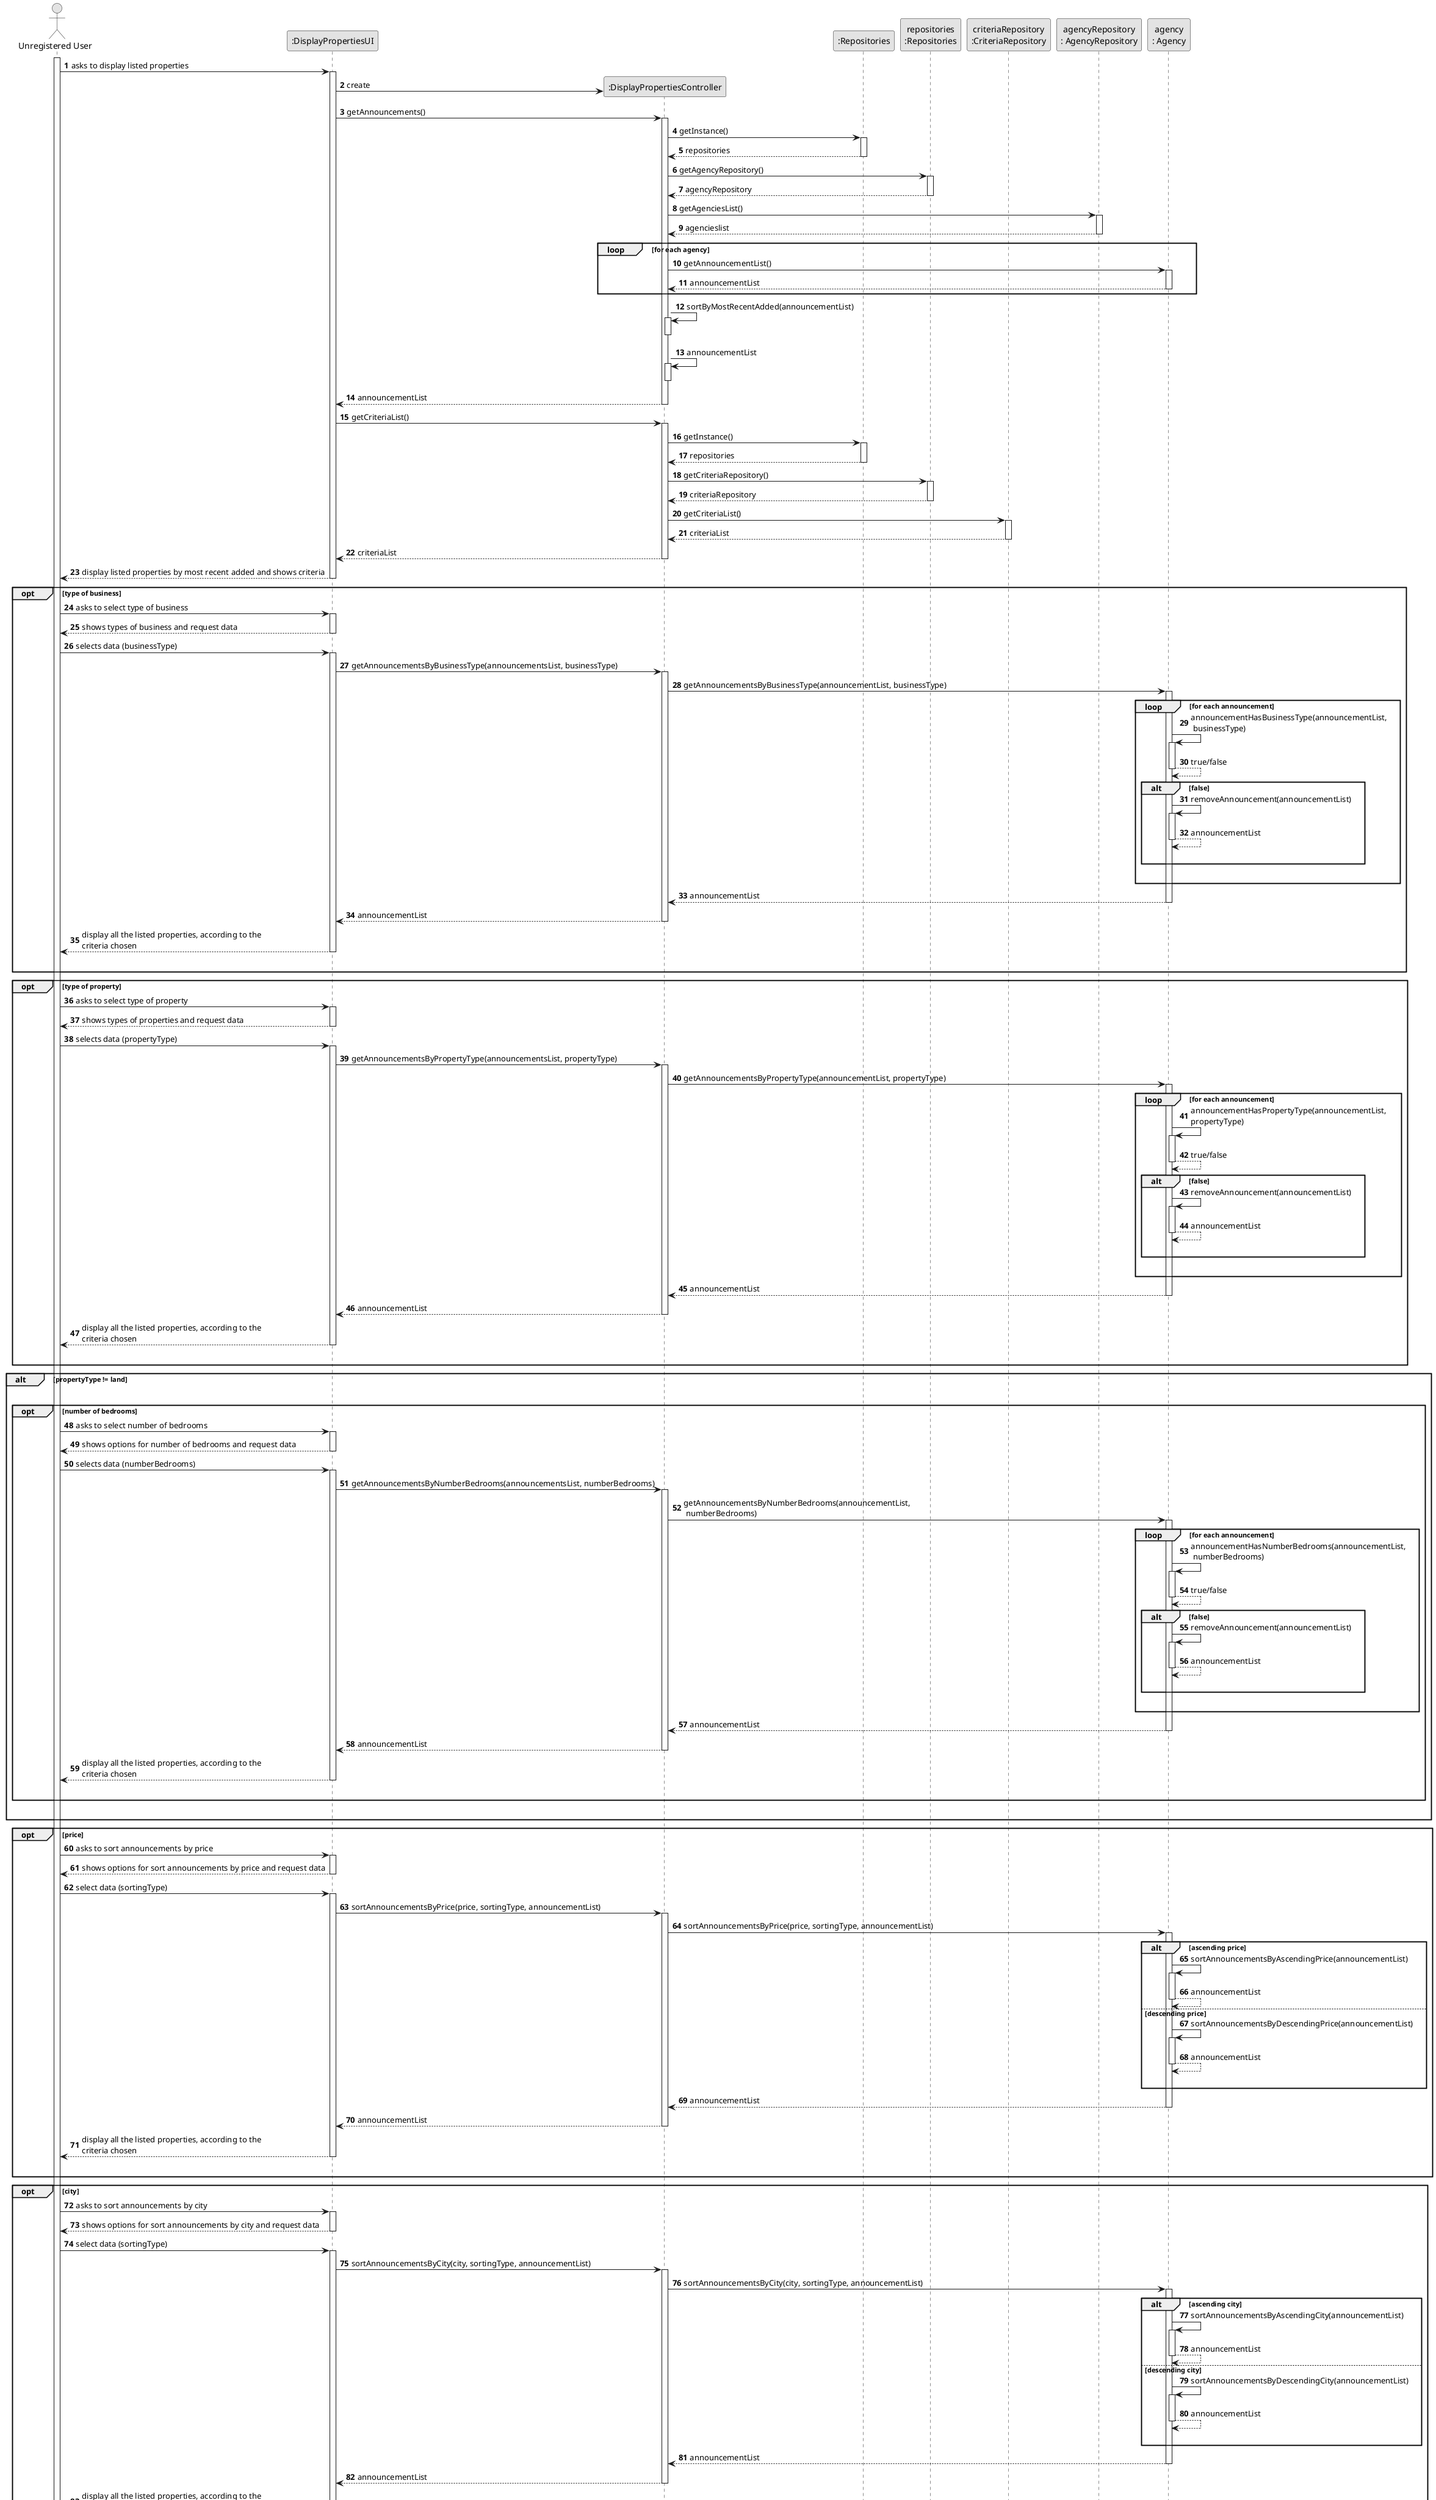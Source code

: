 @startuml
skinparam monochrome true
skinparam packageStyle rectangle
skinparam shadowing false

autonumber

'hide footbox
actor "Unregistered User" as User
participant ":DisplayPropertiesUI" as UI
participant ":DisplayPropertiesController" as CTRL
participant ":Repositories" as RepositorySingleton
participant "repositories\n:Repositories" as PLAT
participant "criteriaRepository\n:CriteriaRepository" as CRITERIAREP
participant "agencyRepository\n: AgencyRepository" as AGENCYREP
participant "agency\n: Agency" as AGENCY


activate User

    User -> UI : asks to display listed properties
    activate UI

    UI -> CTRL** : create

    UI -> CTRL : getAnnouncements()
    activate CTRL

         CTRL -> RepositorySingleton : getInstance()
         activate RepositorySingleton

         RepositorySingleton --> CTRL: repositories
         deactivate RepositorySingleton

         CTRL -> PLAT : getAgencyRepository()
         activate PLAT

         PLAT --> CTRL : agencyRepository
         deactivate PLAT

         CTRL -> AGENCYREP : getAgenciesList()
         activate AGENCYREP

         AGENCYREP --> CTRL : agencieslist
         deactivate AGENCYREP


         loop for each agency
         CTRL -> AGENCY : getAnnouncementList()
         activate AGENCY

         AGENCY --> CTRL : announcementList
         deactivate AGENCY

         end

         CTRL -> CTRL : sortByMostRecentAdded(announcementList)
         activate CTRL
         deactivate CTRL

         CTRL -> CTRL : announcementList
         activate CTRL
         deactivate CTRL

         CTRL --> UI : announcementList
         deactivate CTRL

         UI -> CTRL : getCriteriaList()
         activate CTRL

             'CTRL -> FILTERS : getFilters()
             'activate FILTERS

             CTRL -> RepositorySingleton : getInstance()
             activate RepositorySingleton

             RepositorySingleton --> CTRL: repositories
             deactivate RepositorySingleton

             CTRL -> PLAT : getCriteriaRepository()
             activate PLAT

             PLAT --> CTRL: criteriaRepository
             deactivate PLAT

             CTRL -> CRITERIAREP : getCriteriaList()
             activate CRITERIAREP

             CRITERIAREP --> CTRL : criteriaList
             deactivate CRITERIAREP

         CTRL --> UI : criteriaList
         deactivate CTRL

    UI --> User : display listed properties by most recent added and shows criteria
    deactivate UI


    opt type of business

        User -> UI : asks to select type of business
        activate UI

        UI --> User : shows types of business and request data
        deactivate UI

        User -> UI : selects data (businessType)
        activate UI

        UI -> CTRL :  getAnnouncementsByBusinessType(announcementsList, businessType)
        activate CTRL

        CTRL -> AGENCY : getAnnouncementsByBusinessType(announcementList, businessType)
        activate AGENCY

        loop for each announcement

            AGENCY -> AGENCY : announcementHasBusinessType(announcementList,\n businessType)
            activate AGENCY

            AGENCY --> AGENCY: true/false
            deactivate AGENCY

            alt false
            AGENCY -> AGENCY : removeAnnouncement(announcementList)
            activate AGENCY

            AGENCY --> AGENCY: announcementList
            deactivate AGENCY
            |||
           end
        |||
        end

        AGENCY --> CTRL : announcementList
        deactivate AGENCY

        CTRL --> UI : announcementList
        deactivate CTRL

        UI --> User : display all the listed properties, according to the \ncriteria chosen
        deactivate UI
            |||
    end

    opt type of property
        User -> UI : asks to select type of property
        activate UI

        UI --> User : shows types of properties and request data
        deactivate UI

        User -> UI : selects data (propertyType)
        activate UI

    UI -> CTRL :  getAnnouncementsByPropertyType(announcementsList, propertyType)
    activate CTRL


    CTRL -> AGENCY : getAnnouncementsByPropertyType(announcementList, propertyType)
    activate AGENCY

    loop for each announcement
        AGENCY -> AGENCY : announcementHasPropertyType(announcementList, \npropertyType)
        activate AGENCY

        AGENCY --> AGENCY: true/false
        deactivate AGENCY

        alt false
            AGENCY -> AGENCY : removeAnnouncement(announcementList)
            activate AGENCY

            AGENCY --> AGENCY: announcementList
            deactivate AGENCY
        |||
        end
        |||
    end

        AGENCY --> CTRL : announcementList
        deactivate AGENCY


        CTRL --> UI : announcementList
        deactivate CTRL

        UI --> User : display all the listed properties, according to the \ncriteria chosen
        deactivate UI
        |||
    end

    alt propertyType != land
    |||
    opt number of bedrooms
        User -> UI : asks to select number of bedrooms
        activate UI

        UI --> User : shows options for number of bedrooms and request data
        deactivate UI

        User -> UI : selects data (numberBedrooms)
        activate UI

        UI -> CTRL :  getAnnouncementsByNumberBedrooms(announcementsList, numberBedrooms)
        activate CTRL

        CTRL -> AGENCY : getAnnouncementsByNumberBedrooms(announcementList,\n numberBedrooms)
        activate AGENCY

        loop for each announcement
            AGENCY -> AGENCY : announcementHasNumberBedrooms(announcementList,\n numberBedrooms)
            activate AGENCY

            AGENCY --> AGENCY: true/false
            deactivate AGENCY

            alt false
            AGENCY -> AGENCY : removeAnnouncement(announcementList)
            activate AGENCY

            AGENCY --> AGENCY: announcementList
            deactivate AGENCY
        |||
        end
    |||
    end

    AGENCY --> CTRL : announcementList
    deactivate AGENCY

    CTRL --> UI : announcementList
    deactivate CTRL

    UI --> User : display all the listed properties, according to the \ncriteria chosen
    deactivate UI
    |||
    end
    |||
    end


    opt price
        User -> UI : asks to sort announcements by price
        activate UI

        UI --> User : shows options for sort announcements by price and request data
        deactivate UI

        User -> UI : select data (sortingType)
        activate UI

        UI -> CTRL : sortAnnouncementsByPrice(price, sortingType, announcementList)
        activate CTRL

        CTRL -> AGENCY : sortAnnouncementsByPrice(price, sortingType, announcementList)
        activate AGENCY


        alt ascending price

            AGENCY -> AGENCY : sortAnnouncementsByAscendingPrice(announcementList)
            activate AGENCY

            AGENCY --> AGENCY : announcementList
            deactivate AGENCY

            else descending price

            AGENCY -> AGENCY : sortAnnouncementsByDescendingPrice(announcementList)
            activate AGENCY

            AGENCY --> AGENCY : announcementList
            deactivate AGENCY

            |||
        end


        AGENCY --> CTRL : announcementList
        deactivate AGENCY

        CTRL --> UI : announcementList
        deactivate CTRL

        UI --> User : display all the listed properties, according to the \ncriteria chosen
        deactivate UI
    |||
    end

    opt city
        User -> UI : asks to sort announcements by city
        activate UI

        UI --> User : shows options for sort announcements by city and request data
        deactivate UI

        User -> UI : select data (sortingType)
        activate UI

        UI -> CTRL : sortAnnouncementsByCity(city, sortingType, announcementList)
        activate CTRL

        CTRL -> AGENCY : sortAnnouncementsByCity(city, sortingType, announcementList)
        activate AGENCY

        alt ascending city

            AGENCY -> AGENCY : sortAnnouncementsByAscendingCity(announcementList)
            activate AGENCY

            AGENCY --> AGENCY : announcementList
            deactivate AGENCY

            else descending city

            AGENCY -> AGENCY : sortAnnouncementsByDescendingCity(announcementList)
            activate AGENCY

            AGENCY --> AGENCY : announcementList
            deactivate AGENCY

        |||
        end


       AGENCY --> CTRL : announcementList
       deactivate AGENCY

       CTRL --> UI : announcementList
       deactivate CTRL

       UI --> User : display all the listed properties, according to the \ncriteria chosen
        deactivate UI
    |||
    end

    opt state
        User -> UI : asks to sort announcements by state
        activate UI

        UI --> User :  shows options for sort announcements by state and request data
        deactivate UI

        User -> UI : select data (sortingType)
        activate UI

        UI -> CTRL : sortAnnouncements(state, sortingType, announcementList)
        activate CTRL

        CTRL -> AGENCY : sortAnnouncements(state, sortingType, announcementList)
        activate AGENCY


        alt ascending state

            AGENCY -> AGENCY : sortAnnouncementsByAscendingState(announcementList)
            activate AGENCY

            AGENCY --> AGENCY : announcementList
            deactivate AGENCY

            else descending state

            AGENCY -> AGENCY : sortAnnouncementsByDescendingState(announcementList)
            activate AGENCY

            AGENCY --> AGENCY : announcementList
            deactivate AGENCY

        |||
        end


        AGENCY --> CTRL : announcementList
        deactivate AGENCY

        CTRL --> UI : announcementList
        deactivate CTRL

        UI --> User : display all the listed properties, according to the \ncriteria chosen
        deactivate UI
    |||
    end


deactivate User

@enduml